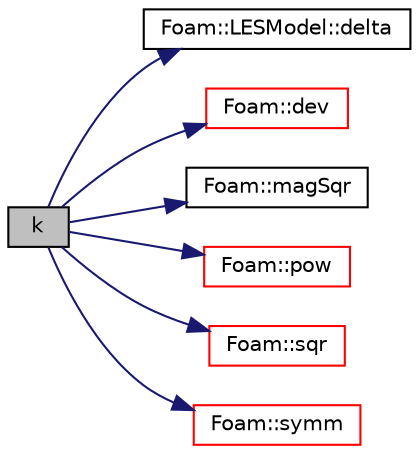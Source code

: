digraph "k"
{
  bgcolor="transparent";
  edge [fontname="Helvetica",fontsize="10",labelfontname="Helvetica",labelfontsize="10"];
  node [fontname="Helvetica",fontsize="10",shape=record];
  rankdir="LR";
  Node1 [label="k",height=0.2,width=0.4,color="black", fillcolor="grey75", style="filled", fontcolor="black"];
  Node1 -> Node2 [color="midnightblue",fontsize="10",style="solid",fontname="Helvetica"];
  Node2 [label="Foam::LESModel::delta",height=0.2,width=0.4,color="black",URL="$a01296.html#abb5cc40419378fc47aba9b247a5ef8ea",tooltip="Access function to filter width. "];
  Node1 -> Node3 [color="midnightblue",fontsize="10",style="solid",fontname="Helvetica"];
  Node3 [label="Foam::dev",height=0.2,width=0.4,color="red",URL="$a10733.html#a042ede1d98e91923a7cc5e14e9f86854"];
  Node1 -> Node4 [color="midnightblue",fontsize="10",style="solid",fontname="Helvetica"];
  Node4 [label="Foam::magSqr",height=0.2,width=0.4,color="black",URL="$a10733.html#ae6fff2c6981e6d9618aa5038e69def6e"];
  Node1 -> Node5 [color="midnightblue",fontsize="10",style="solid",fontname="Helvetica"];
  Node5 [label="Foam::pow",height=0.2,width=0.4,color="red",URL="$a10733.html#a7500c8e9d27a442adc75e287de074c7c"];
  Node1 -> Node6 [color="midnightblue",fontsize="10",style="solid",fontname="Helvetica"];
  Node6 [label="Foam::sqr",height=0.2,width=0.4,color="red",URL="$a10733.html#a277dc11c581d53826ab5090b08f3b17b"];
  Node1 -> Node7 [color="midnightblue",fontsize="10",style="solid",fontname="Helvetica"];
  Node7 [label="Foam::symm",height=0.2,width=0.4,color="red",URL="$a10733.html#a112755faabb5ff081d7a25a936a1d3c4"];
}
